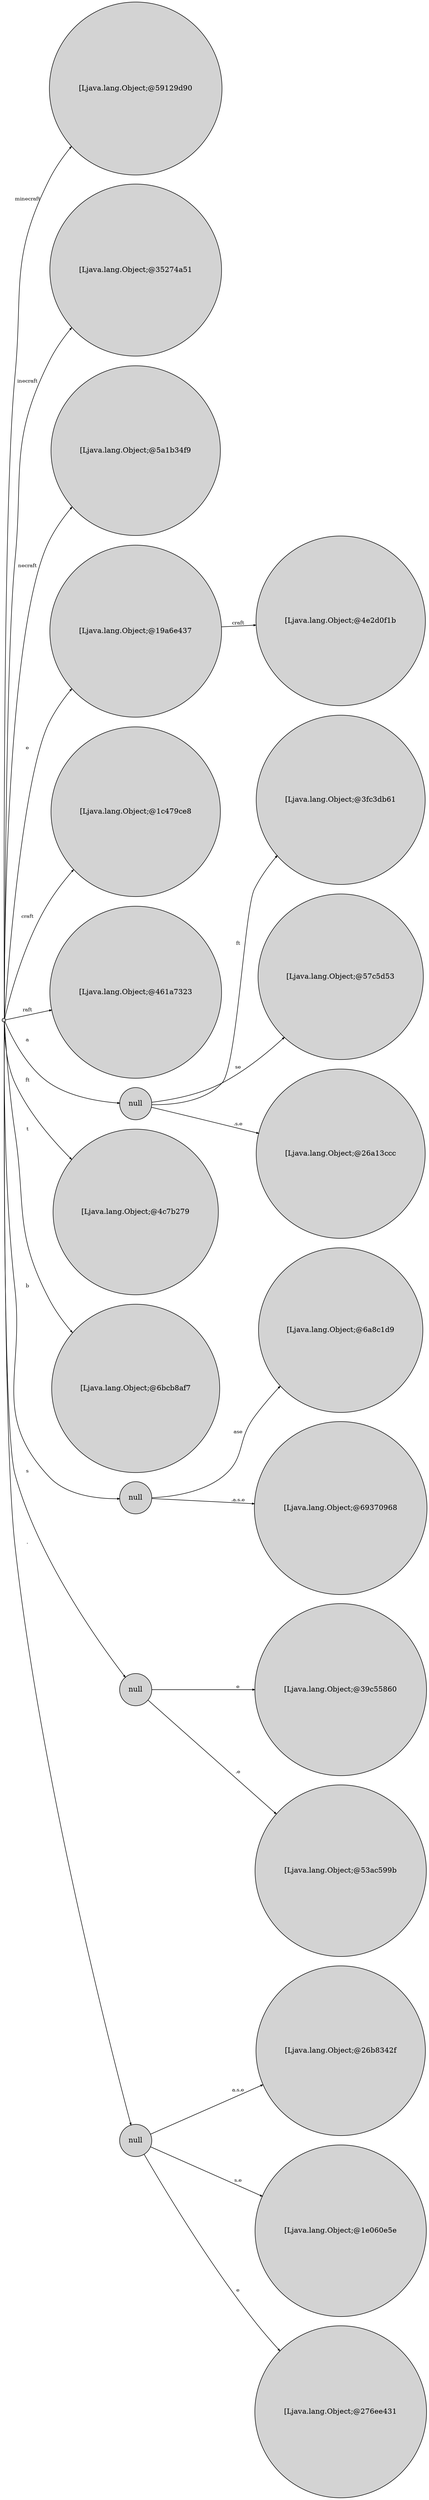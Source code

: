 digraph {
	rankdir = LR;
	ordering = out;
	edge [arrowsize=0.4,fontsize=10]
	node19673E25 [label="",style=filled,fillcolor=lightgrey,shape=circle,width=.1,height=.1];
//------leaves------
	node5B8F2440 [label="[Ljava.lang.Object;@59129d90",shape=point,style=filled,fillcolor=lightgrey,shape=circle,width=.07,height=.07]
	node1511C8C0 [label="[Ljava.lang.Object;@35274a51",shape=point,style=filled,fillcolor=lightgrey,shape=circle,width=.07,height=.07]
	node1728D591 [label="[Ljava.lang.Object;@5a1b34f9",shape=point,style=filled,fillcolor=lightgrey,shape=circle,width=.07,height=.07]
	node41D7B0B2 [label="[Ljava.lang.Object;@4e2d0f1b",shape=point,style=filled,fillcolor=lightgrey,shape=circle,width=.07,height=.07]
	node1FF8CF12 [label="[Ljava.lang.Object;@1c479ce8",shape=point,style=filled,fillcolor=lightgrey,shape=circle,width=.07,height=.07]
	node60E9FDF2 [label="[Ljava.lang.Object;@461a7323",shape=point,style=filled,fillcolor=lightgrey,shape=circle,width=.07,height=.07]
	node1FC3B4AD [label="[Ljava.lang.Object;@3fc3db61",shape=point,style=filled,fillcolor=lightgrey,shape=circle,width=.07,height=.07]
	node10EAB706 [label="[Ljava.lang.Object;@57c5d53",shape=point,style=filled,fillcolor=lightgrey,shape=circle,width=.07,height=.07]
	node798E78D [label="[Ljava.lang.Object;@26a13ccc",shape=point,style=filled,fillcolor=lightgrey,shape=circle,width=.07,height=.07]
	node63B6FD99 [label="[Ljava.lang.Object;@4c7b279",shape=point,style=filled,fillcolor=lightgrey,shape=circle,width=.07,height=.07]
	node442399E3 [label="[Ljava.lang.Object;@6bcb8af7",shape=point,style=filled,fillcolor=lightgrey,shape=circle,width=.07,height=.07]
	node3FC5F822 [label="[Ljava.lang.Object;@6a8c1d9",shape=point,style=filled,fillcolor=lightgrey,shape=circle,width=.07,height=.07]
	node5E1CBC6E [label="[Ljava.lang.Object;@69370968",shape=point,style=filled,fillcolor=lightgrey,shape=circle,width=.07,height=.07]
	node79A3E884 [label="[Ljava.lang.Object;@39c55860",shape=point,style=filled,fillcolor=lightgrey,shape=circle,width=.07,height=.07]
	node2016CFA [label="[Ljava.lang.Object;@53ac599b",shape=point,style=filled,fillcolor=lightgrey,shape=circle,width=.07,height=.07]
	node35AD6CA2 [label="[Ljava.lang.Object;@26b8342f",shape=point,style=filled,fillcolor=lightgrey,shape=circle,width=.07,height=.07]
	node2FD7EABE [label="[Ljava.lang.Object;@1e060e5e",shape=point,style=filled,fillcolor=lightgrey,shape=circle,width=.07,height=.07]
	node4090A940 [label="[Ljava.lang.Object;@276ee431",shape=point,style=filled,fillcolor=lightgrey,shape=circle,width=.07,height=.07]
//------internal nodes------
	node377C7878 [label="[Ljava.lang.Object;@19a6e437",style=filled,fillcolor=lightgrey,shape=circle,width=.07,height=.07]
	node5C3994EA [label="null",style=filled,fillcolor=lightgrey,shape=circle,width=.07,height=.07]
	nodeC26BC30 [label="null",style=filled,fillcolor=lightgrey,shape=circle,width=.07,height=.07]
	node58CDBA74 [label="null",style=filled,fillcolor=lightgrey,shape=circle,width=.07,height=.07]
	node76646A06 [label="null",style=filled,fillcolor=lightgrey,shape=circle,width=.07,height=.07]
//------edges------
	node19673E25 -> node5B8F2440 [label="minecraft",weight=10]
	node19673E25 -> node1511C8C0 [label="inecraft",weight=10]
	node19673E25 -> node1728D591 [label="necraft",weight=10]
	node19673E25 -> node377C7878 [label="e",weight=10]
	node377C7878 -> node41D7B0B2 [label="craft",weight=10]
	node19673E25 -> node1FF8CF12 [label="craft",weight=10]
	node19673E25 -> node60E9FDF2 [label="raft",weight=10]
	node19673E25 -> node5C3994EA [label="a",weight=10]
	node5C3994EA -> node1FC3B4AD [label="ft",weight=10]
	node5C3994EA -> node10EAB706 [label="se",weight=10]
	node5C3994EA -> node798E78D [label=".s.e",weight=10]
	node19673E25 -> node63B6FD99 [label="ft",weight=10]
	node19673E25 -> node442399E3 [label="t",weight=10]
	node19673E25 -> nodeC26BC30 [label="b",weight=10]
	nodeC26BC30 -> node3FC5F822 [label="ase",weight=10]
	nodeC26BC30 -> node5E1CBC6E [label=".a.s.e",weight=10]
	node19673E25 -> node58CDBA74 [label="s",weight=10]
	node58CDBA74 -> node79A3E884 [label="e",weight=10]
	node58CDBA74 -> node2016CFA [label=".e",weight=10]
	node19673E25 -> node76646A06 [label=".",weight=10]
	node76646A06 -> node35AD6CA2 [label="a.s.e",weight=10]
	node76646A06 -> node2FD7EABE [label="s.e",weight=10]
	node76646A06 -> node4090A940 [label="e",weight=10]
}
